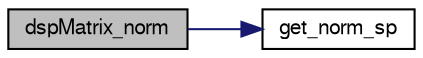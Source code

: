 digraph G
{
  edge [fontname="FreeSans",fontsize=10,labelfontname="FreeSans",labelfontsize=10];
  node [fontname="FreeSans",fontsize=10,shape=record];
  rankdir=LR;
  Node1 [label="dspMatrix_norm",height=0.2,width=0.4,color="black", fillcolor="grey75", style="filled" fontcolor="black"];
  Node1 -> Node2 [color="midnightblue",fontsize=10,style="solid",fontname="FreeSans"];
  Node2 [label="get_norm_sp",height=0.2,width=0.4,color="black", fillcolor="white", style="filled",URL="$dppMatrix_8h.html#2a8d63739f02971700f3a26bffe3ba52"];
}
